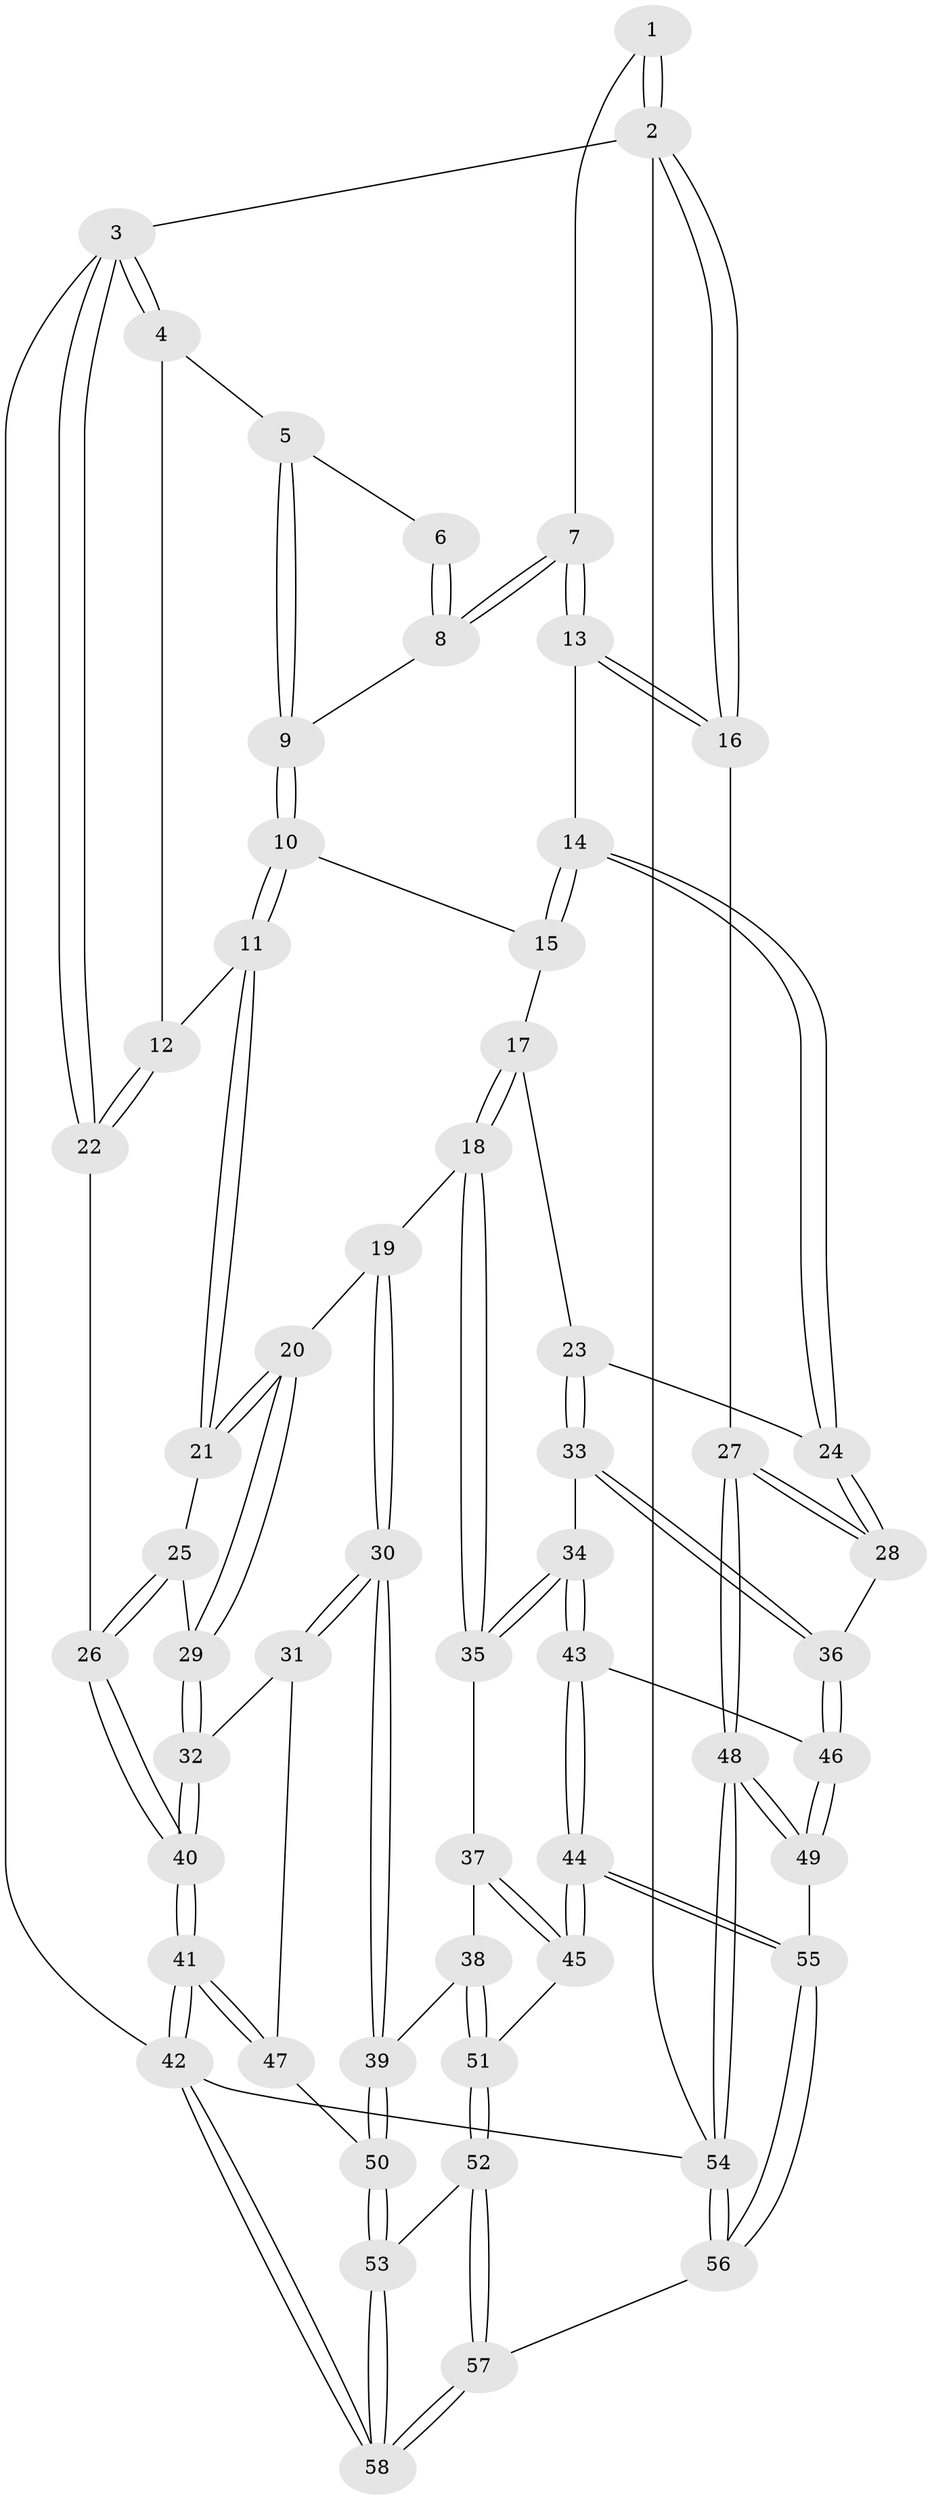 // coarse degree distribution, {3: 0.11764705882352941, 6: 0.08823529411764706, 4: 0.2647058823529412, 5: 0.5, 7: 0.029411764705882353}
// Generated by graph-tools (version 1.1) at 2025/24/03/03/25 07:24:39]
// undirected, 58 vertices, 142 edges
graph export_dot {
graph [start="1"]
  node [color=gray90,style=filled];
  1 [pos="+1+0"];
  2 [pos="+1+0"];
  3 [pos="+0+0"];
  4 [pos="+0.18278030168250253+0"];
  5 [pos="+0.6325160215019742+0"];
  6 [pos="+0.675724449372857+0"];
  7 [pos="+0.8723001120771351+0.16084964967080295"];
  8 [pos="+0.8633627339272719+0.15312736518395104"];
  9 [pos="+0.5666547860273893+0.14204531100125614"];
  10 [pos="+0.5279073726072788+0.20610482271960442"];
  11 [pos="+0.3552398907364133+0.24371530122481241"];
  12 [pos="+0.3437350301813692+0.22685812321212062"];
  13 [pos="+0.9432891829262092+0.24677410256890503"];
  14 [pos="+0.8777829829650748+0.3060278760823465"];
  15 [pos="+0.5556827976577614+0.23437142177684414"];
  16 [pos="+1+0.2331794201141525"];
  17 [pos="+0.6094165478794957+0.375276030473268"];
  18 [pos="+0.5538233836186791+0.508606851158425"];
  19 [pos="+0.39951219687974215+0.416662196326923"];
  20 [pos="+0.3809356989850118+0.39299119964461393"];
  21 [pos="+0.3368611548389919+0.29294196793241284"];
  22 [pos="+0+0.10990948100143483"];
  23 [pos="+0.8061162983859725+0.42723838157783084"];
  24 [pos="+0.8280753568659672+0.40121553451088215"];
  25 [pos="+0.21560985249515274+0.37004504402812494"];
  26 [pos="+0+0.4510764643081383"];
  27 [pos="+1+0.6227540494751765"];
  28 [pos="+1+0.6323600426526546"];
  29 [pos="+0.27455906698607085+0.6018905400836044"];
  30 [pos="+0.3879213792405432+0.6893042781044265"];
  31 [pos="+0.35822201658435526+0.6794151068421383"];
  32 [pos="+0.27385698694472077+0.6096737046123234"];
  33 [pos="+0.7795979535051054+0.5210191463369512"];
  34 [pos="+0.6275199520590283+0.5925111237331756"];
  35 [pos="+0.5810891332226186+0.5818106292874339"];
  36 [pos="+0.9091524093229119+0.6830924491287961"];
  37 [pos="+0.5632537601721899+0.595670394755246"];
  38 [pos="+0.4058952010485026+0.6951974273428945"];
  39 [pos="+0.3961000808692365+0.6948496489092795"];
  40 [pos="+0+0.6041115231169764"];
  41 [pos="+0+0.8255873823016605"];
  42 [pos="+0+1"];
  43 [pos="+0.6705318148215207+0.6887073405901212"];
  44 [pos="+0.642968805407176+0.8198676090803402"];
  45 [pos="+0.5889516454112491+0.8141719918467278"];
  46 [pos="+0.8689696002449+0.7476403262832063"];
  47 [pos="+0.18793097138784828+0.7736411094589952"];
  48 [pos="+1+0.9159176124214279"];
  49 [pos="+0.8524265276725791+0.834253489522765"];
  50 [pos="+0.32737438494896726+0.8713109987627147"];
  51 [pos="+0.5162114781433578+0.8183585865197013"];
  52 [pos="+0.48785879070025423+0.9312766252704968"];
  53 [pos="+0.3222548820131707+0.9157591540872108"];
  54 [pos="+1+1"];
  55 [pos="+0.7795845682560469+0.9689082179209462"];
  56 [pos="+0.7770904886914318+1"];
  57 [pos="+0.6513934149785641+1"];
  58 [pos="+0+1"];
  1 -- 2;
  1 -- 2;
  1 -- 7;
  2 -- 3;
  2 -- 16;
  2 -- 16;
  2 -- 54;
  3 -- 4;
  3 -- 4;
  3 -- 22;
  3 -- 22;
  3 -- 42;
  4 -- 5;
  4 -- 12;
  5 -- 6;
  5 -- 9;
  5 -- 9;
  6 -- 8;
  6 -- 8;
  7 -- 8;
  7 -- 8;
  7 -- 13;
  7 -- 13;
  8 -- 9;
  9 -- 10;
  9 -- 10;
  10 -- 11;
  10 -- 11;
  10 -- 15;
  11 -- 12;
  11 -- 21;
  11 -- 21;
  12 -- 22;
  12 -- 22;
  13 -- 14;
  13 -- 16;
  13 -- 16;
  14 -- 15;
  14 -- 15;
  14 -- 24;
  14 -- 24;
  15 -- 17;
  16 -- 27;
  17 -- 18;
  17 -- 18;
  17 -- 23;
  18 -- 19;
  18 -- 35;
  18 -- 35;
  19 -- 20;
  19 -- 30;
  19 -- 30;
  20 -- 21;
  20 -- 21;
  20 -- 29;
  20 -- 29;
  21 -- 25;
  22 -- 26;
  23 -- 24;
  23 -- 33;
  23 -- 33;
  24 -- 28;
  24 -- 28;
  25 -- 26;
  25 -- 26;
  25 -- 29;
  26 -- 40;
  26 -- 40;
  27 -- 28;
  27 -- 28;
  27 -- 48;
  27 -- 48;
  28 -- 36;
  29 -- 32;
  29 -- 32;
  30 -- 31;
  30 -- 31;
  30 -- 39;
  30 -- 39;
  31 -- 32;
  31 -- 47;
  32 -- 40;
  32 -- 40;
  33 -- 34;
  33 -- 36;
  33 -- 36;
  34 -- 35;
  34 -- 35;
  34 -- 43;
  34 -- 43;
  35 -- 37;
  36 -- 46;
  36 -- 46;
  37 -- 38;
  37 -- 45;
  37 -- 45;
  38 -- 39;
  38 -- 51;
  38 -- 51;
  39 -- 50;
  39 -- 50;
  40 -- 41;
  40 -- 41;
  41 -- 42;
  41 -- 42;
  41 -- 47;
  41 -- 47;
  42 -- 58;
  42 -- 58;
  42 -- 54;
  43 -- 44;
  43 -- 44;
  43 -- 46;
  44 -- 45;
  44 -- 45;
  44 -- 55;
  44 -- 55;
  45 -- 51;
  46 -- 49;
  46 -- 49;
  47 -- 50;
  48 -- 49;
  48 -- 49;
  48 -- 54;
  48 -- 54;
  49 -- 55;
  50 -- 53;
  50 -- 53;
  51 -- 52;
  51 -- 52;
  52 -- 53;
  52 -- 57;
  52 -- 57;
  53 -- 58;
  53 -- 58;
  54 -- 56;
  54 -- 56;
  55 -- 56;
  55 -- 56;
  56 -- 57;
  57 -- 58;
  57 -- 58;
}
